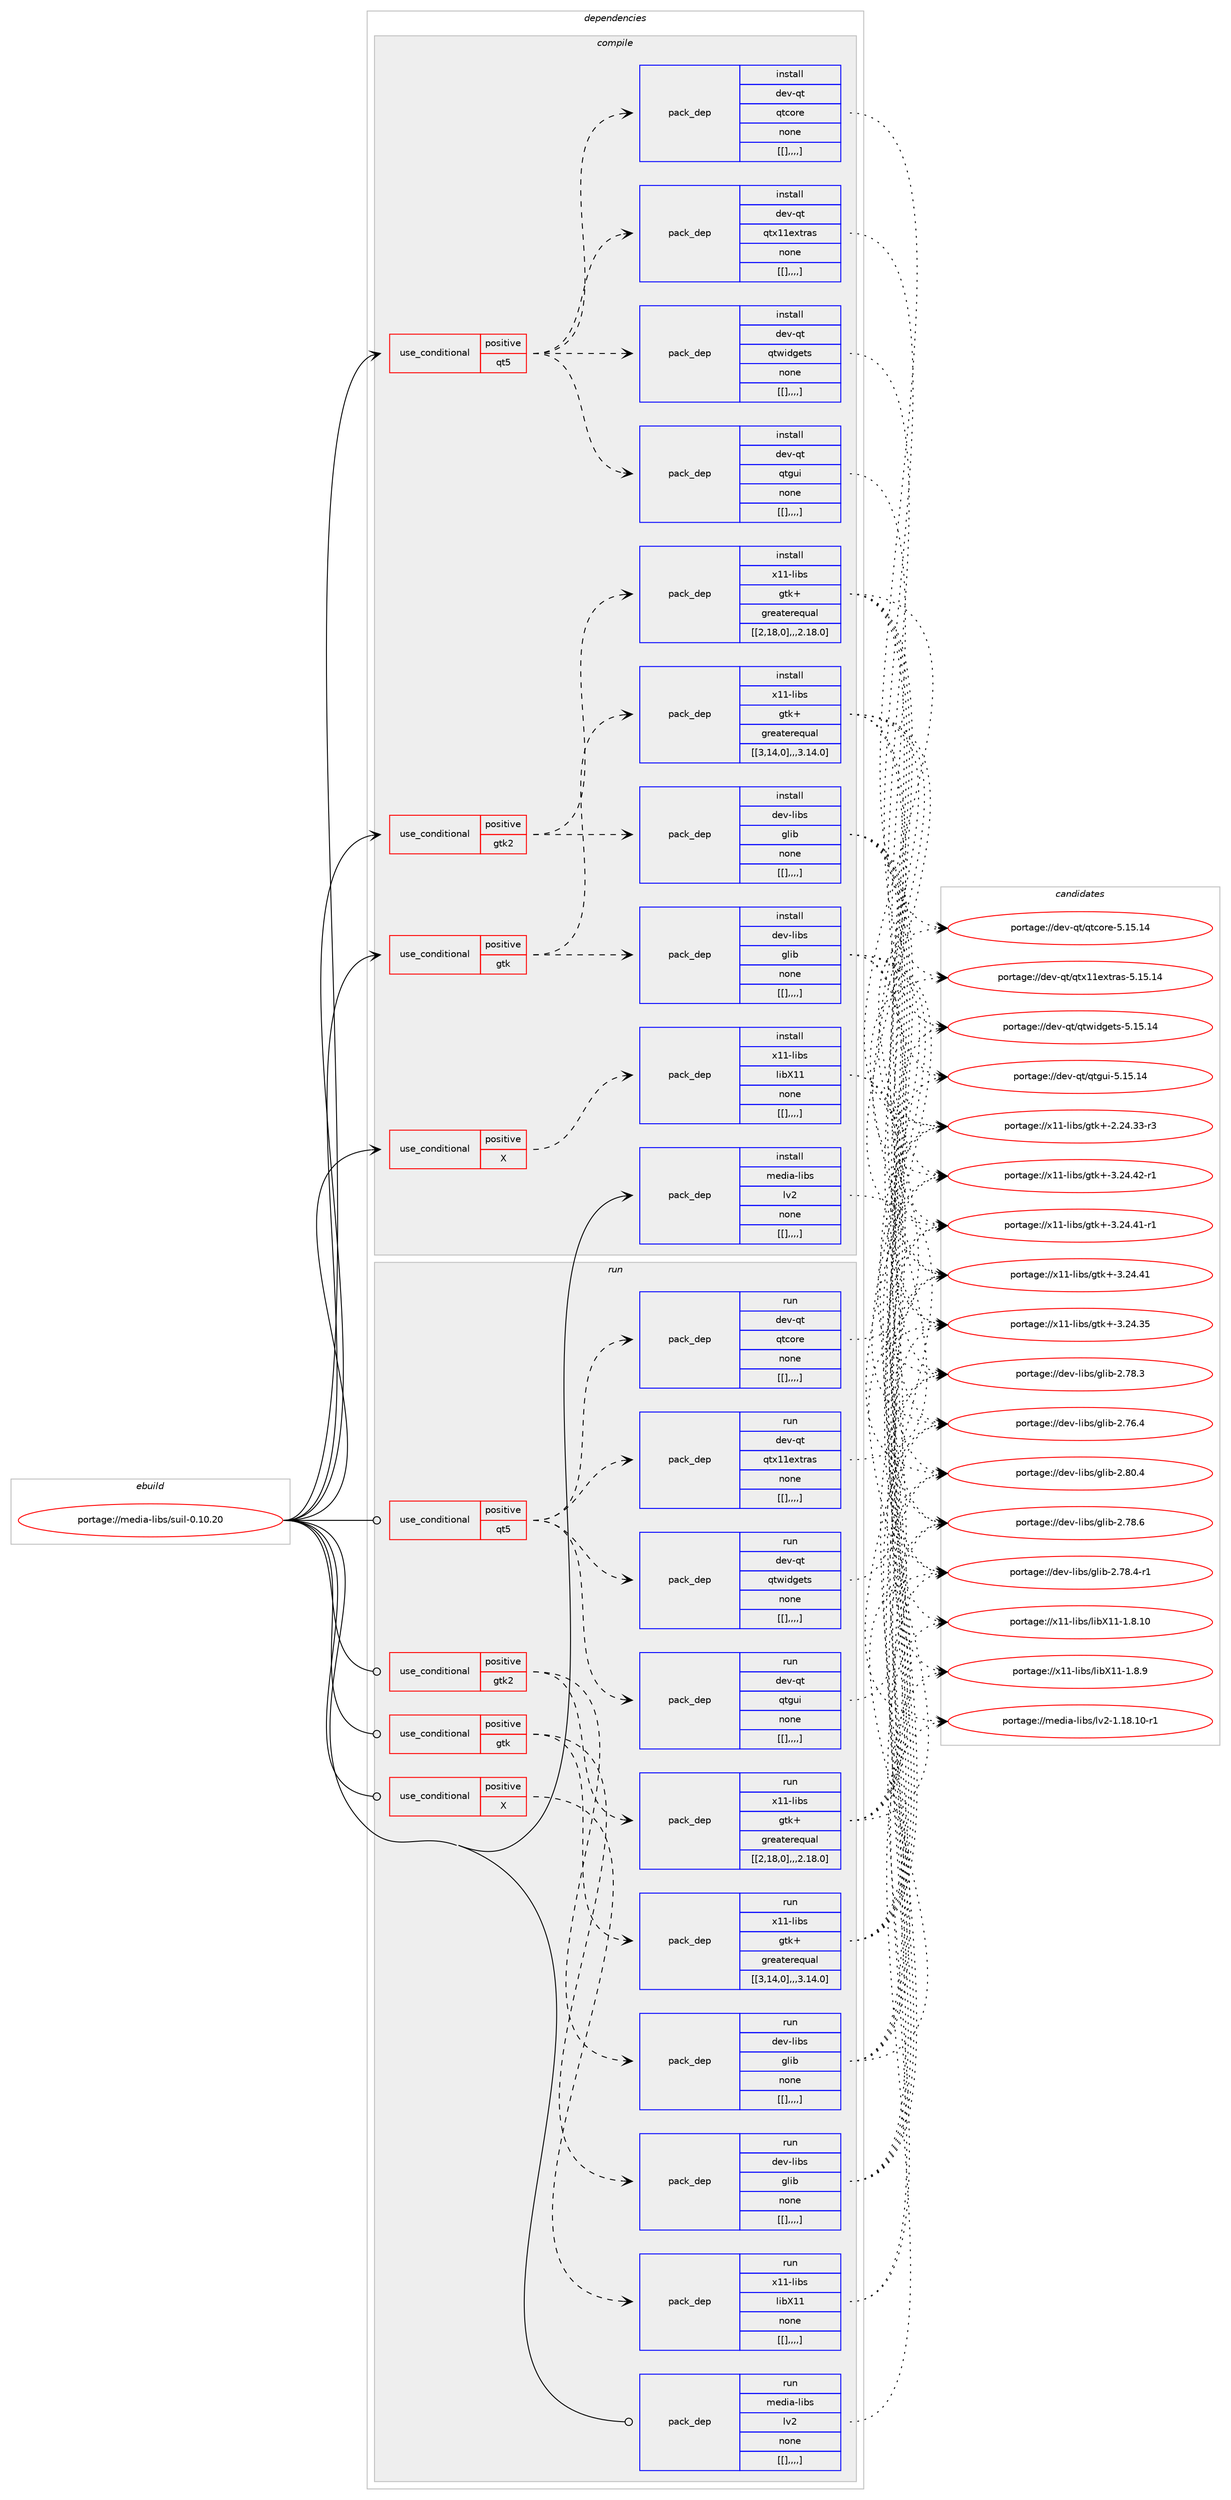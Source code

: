 digraph prolog {

# *************
# Graph options
# *************

newrank=true;
concentrate=true;
compound=true;
graph [rankdir=LR,fontname=Helvetica,fontsize=10,ranksep=1.5];#, ranksep=2.5, nodesep=0.2];
edge  [arrowhead=vee];
node  [fontname=Helvetica,fontsize=10];

# **********
# The ebuild
# **********

subgraph cluster_leftcol {
color=gray;
label=<<i>ebuild</i>>;
id [label="portage://media-libs/suil-0.10.20", color=red, width=4, href="../media-libs/suil-0.10.20.svg"];
}

# ****************
# The dependencies
# ****************

subgraph cluster_midcol {
color=gray;
label=<<i>dependencies</i>>;
subgraph cluster_compile {
fillcolor="#eeeeee";
style=filled;
label=<<i>compile</i>>;
subgraph cond81502 {
dependency316922 [label=<<TABLE BORDER="0" CELLBORDER="1" CELLSPACING="0" CELLPADDING="4"><TR><TD ROWSPAN="3" CELLPADDING="10">use_conditional</TD></TR><TR><TD>positive</TD></TR><TR><TD>X</TD></TR></TABLE>>, shape=none, color=red];
subgraph pack232997 {
dependency316923 [label=<<TABLE BORDER="0" CELLBORDER="1" CELLSPACING="0" CELLPADDING="4" WIDTH="220"><TR><TD ROWSPAN="6" CELLPADDING="30">pack_dep</TD></TR><TR><TD WIDTH="110">install</TD></TR><TR><TD>x11-libs</TD></TR><TR><TD>libX11</TD></TR><TR><TD>none</TD></TR><TR><TD>[[],,,,]</TD></TR></TABLE>>, shape=none, color=blue];
}
dependency316922:e -> dependency316923:w [weight=20,style="dashed",arrowhead="vee"];
}
id:e -> dependency316922:w [weight=20,style="solid",arrowhead="vee"];
subgraph cond81503 {
dependency316924 [label=<<TABLE BORDER="0" CELLBORDER="1" CELLSPACING="0" CELLPADDING="4"><TR><TD ROWSPAN="3" CELLPADDING="10">use_conditional</TD></TR><TR><TD>positive</TD></TR><TR><TD>gtk</TD></TR></TABLE>>, shape=none, color=red];
subgraph pack232998 {
dependency316925 [label=<<TABLE BORDER="0" CELLBORDER="1" CELLSPACING="0" CELLPADDING="4" WIDTH="220"><TR><TD ROWSPAN="6" CELLPADDING="30">pack_dep</TD></TR><TR><TD WIDTH="110">install</TD></TR><TR><TD>x11-libs</TD></TR><TR><TD>gtk+</TD></TR><TR><TD>greaterequal</TD></TR><TR><TD>[[3,14,0],,,3.14.0]</TD></TR></TABLE>>, shape=none, color=blue];
}
dependency316924:e -> dependency316925:w [weight=20,style="dashed",arrowhead="vee"];
subgraph pack232999 {
dependency316926 [label=<<TABLE BORDER="0" CELLBORDER="1" CELLSPACING="0" CELLPADDING="4" WIDTH="220"><TR><TD ROWSPAN="6" CELLPADDING="30">pack_dep</TD></TR><TR><TD WIDTH="110">install</TD></TR><TR><TD>dev-libs</TD></TR><TR><TD>glib</TD></TR><TR><TD>none</TD></TR><TR><TD>[[],,,,]</TD></TR></TABLE>>, shape=none, color=blue];
}
dependency316924:e -> dependency316926:w [weight=20,style="dashed",arrowhead="vee"];
}
id:e -> dependency316924:w [weight=20,style="solid",arrowhead="vee"];
subgraph cond81504 {
dependency316927 [label=<<TABLE BORDER="0" CELLBORDER="1" CELLSPACING="0" CELLPADDING="4"><TR><TD ROWSPAN="3" CELLPADDING="10">use_conditional</TD></TR><TR><TD>positive</TD></TR><TR><TD>gtk2</TD></TR></TABLE>>, shape=none, color=red];
subgraph pack233000 {
dependency316928 [label=<<TABLE BORDER="0" CELLBORDER="1" CELLSPACING="0" CELLPADDING="4" WIDTH="220"><TR><TD ROWSPAN="6" CELLPADDING="30">pack_dep</TD></TR><TR><TD WIDTH="110">install</TD></TR><TR><TD>x11-libs</TD></TR><TR><TD>gtk+</TD></TR><TR><TD>greaterequal</TD></TR><TR><TD>[[2,18,0],,,2.18.0]</TD></TR></TABLE>>, shape=none, color=blue];
}
dependency316927:e -> dependency316928:w [weight=20,style="dashed",arrowhead="vee"];
subgraph pack233001 {
dependency316929 [label=<<TABLE BORDER="0" CELLBORDER="1" CELLSPACING="0" CELLPADDING="4" WIDTH="220"><TR><TD ROWSPAN="6" CELLPADDING="30">pack_dep</TD></TR><TR><TD WIDTH="110">install</TD></TR><TR><TD>dev-libs</TD></TR><TR><TD>glib</TD></TR><TR><TD>none</TD></TR><TR><TD>[[],,,,]</TD></TR></TABLE>>, shape=none, color=blue];
}
dependency316927:e -> dependency316929:w [weight=20,style="dashed",arrowhead="vee"];
}
id:e -> dependency316927:w [weight=20,style="solid",arrowhead="vee"];
subgraph cond81505 {
dependency316930 [label=<<TABLE BORDER="0" CELLBORDER="1" CELLSPACING="0" CELLPADDING="4"><TR><TD ROWSPAN="3" CELLPADDING="10">use_conditional</TD></TR><TR><TD>positive</TD></TR><TR><TD>qt5</TD></TR></TABLE>>, shape=none, color=red];
subgraph pack233002 {
dependency316931 [label=<<TABLE BORDER="0" CELLBORDER="1" CELLSPACING="0" CELLPADDING="4" WIDTH="220"><TR><TD ROWSPAN="6" CELLPADDING="30">pack_dep</TD></TR><TR><TD WIDTH="110">install</TD></TR><TR><TD>dev-qt</TD></TR><TR><TD>qtcore</TD></TR><TR><TD>none</TD></TR><TR><TD>[[],,,,]</TD></TR></TABLE>>, shape=none, color=blue];
}
dependency316930:e -> dependency316931:w [weight=20,style="dashed",arrowhead="vee"];
subgraph pack233003 {
dependency316932 [label=<<TABLE BORDER="0" CELLBORDER="1" CELLSPACING="0" CELLPADDING="4" WIDTH="220"><TR><TD ROWSPAN="6" CELLPADDING="30">pack_dep</TD></TR><TR><TD WIDTH="110">install</TD></TR><TR><TD>dev-qt</TD></TR><TR><TD>qtgui</TD></TR><TR><TD>none</TD></TR><TR><TD>[[],,,,]</TD></TR></TABLE>>, shape=none, color=blue];
}
dependency316930:e -> dependency316932:w [weight=20,style="dashed",arrowhead="vee"];
subgraph pack233004 {
dependency316933 [label=<<TABLE BORDER="0" CELLBORDER="1" CELLSPACING="0" CELLPADDING="4" WIDTH="220"><TR><TD ROWSPAN="6" CELLPADDING="30">pack_dep</TD></TR><TR><TD WIDTH="110">install</TD></TR><TR><TD>dev-qt</TD></TR><TR><TD>qtwidgets</TD></TR><TR><TD>none</TD></TR><TR><TD>[[],,,,]</TD></TR></TABLE>>, shape=none, color=blue];
}
dependency316930:e -> dependency316933:w [weight=20,style="dashed",arrowhead="vee"];
subgraph pack233005 {
dependency316934 [label=<<TABLE BORDER="0" CELLBORDER="1" CELLSPACING="0" CELLPADDING="4" WIDTH="220"><TR><TD ROWSPAN="6" CELLPADDING="30">pack_dep</TD></TR><TR><TD WIDTH="110">install</TD></TR><TR><TD>dev-qt</TD></TR><TR><TD>qtx11extras</TD></TR><TR><TD>none</TD></TR><TR><TD>[[],,,,]</TD></TR></TABLE>>, shape=none, color=blue];
}
dependency316930:e -> dependency316934:w [weight=20,style="dashed",arrowhead="vee"];
}
id:e -> dependency316930:w [weight=20,style="solid",arrowhead="vee"];
subgraph pack233006 {
dependency316935 [label=<<TABLE BORDER="0" CELLBORDER="1" CELLSPACING="0" CELLPADDING="4" WIDTH="220"><TR><TD ROWSPAN="6" CELLPADDING="30">pack_dep</TD></TR><TR><TD WIDTH="110">install</TD></TR><TR><TD>media-libs</TD></TR><TR><TD>lv2</TD></TR><TR><TD>none</TD></TR><TR><TD>[[],,,,]</TD></TR></TABLE>>, shape=none, color=blue];
}
id:e -> dependency316935:w [weight=20,style="solid",arrowhead="vee"];
}
subgraph cluster_compileandrun {
fillcolor="#eeeeee";
style=filled;
label=<<i>compile and run</i>>;
}
subgraph cluster_run {
fillcolor="#eeeeee";
style=filled;
label=<<i>run</i>>;
subgraph cond81506 {
dependency316936 [label=<<TABLE BORDER="0" CELLBORDER="1" CELLSPACING="0" CELLPADDING="4"><TR><TD ROWSPAN="3" CELLPADDING="10">use_conditional</TD></TR><TR><TD>positive</TD></TR><TR><TD>X</TD></TR></TABLE>>, shape=none, color=red];
subgraph pack233007 {
dependency316937 [label=<<TABLE BORDER="0" CELLBORDER="1" CELLSPACING="0" CELLPADDING="4" WIDTH="220"><TR><TD ROWSPAN="6" CELLPADDING="30">pack_dep</TD></TR><TR><TD WIDTH="110">run</TD></TR><TR><TD>x11-libs</TD></TR><TR><TD>libX11</TD></TR><TR><TD>none</TD></TR><TR><TD>[[],,,,]</TD></TR></TABLE>>, shape=none, color=blue];
}
dependency316936:e -> dependency316937:w [weight=20,style="dashed",arrowhead="vee"];
}
id:e -> dependency316936:w [weight=20,style="solid",arrowhead="odot"];
subgraph cond81507 {
dependency316938 [label=<<TABLE BORDER="0" CELLBORDER="1" CELLSPACING="0" CELLPADDING="4"><TR><TD ROWSPAN="3" CELLPADDING="10">use_conditional</TD></TR><TR><TD>positive</TD></TR><TR><TD>gtk</TD></TR></TABLE>>, shape=none, color=red];
subgraph pack233008 {
dependency316939 [label=<<TABLE BORDER="0" CELLBORDER="1" CELLSPACING="0" CELLPADDING="4" WIDTH="220"><TR><TD ROWSPAN="6" CELLPADDING="30">pack_dep</TD></TR><TR><TD WIDTH="110">run</TD></TR><TR><TD>x11-libs</TD></TR><TR><TD>gtk+</TD></TR><TR><TD>greaterequal</TD></TR><TR><TD>[[3,14,0],,,3.14.0]</TD></TR></TABLE>>, shape=none, color=blue];
}
dependency316938:e -> dependency316939:w [weight=20,style="dashed",arrowhead="vee"];
subgraph pack233009 {
dependency316940 [label=<<TABLE BORDER="0" CELLBORDER="1" CELLSPACING="0" CELLPADDING="4" WIDTH="220"><TR><TD ROWSPAN="6" CELLPADDING="30">pack_dep</TD></TR><TR><TD WIDTH="110">run</TD></TR><TR><TD>dev-libs</TD></TR><TR><TD>glib</TD></TR><TR><TD>none</TD></TR><TR><TD>[[],,,,]</TD></TR></TABLE>>, shape=none, color=blue];
}
dependency316938:e -> dependency316940:w [weight=20,style="dashed",arrowhead="vee"];
}
id:e -> dependency316938:w [weight=20,style="solid",arrowhead="odot"];
subgraph cond81508 {
dependency316941 [label=<<TABLE BORDER="0" CELLBORDER="1" CELLSPACING="0" CELLPADDING="4"><TR><TD ROWSPAN="3" CELLPADDING="10">use_conditional</TD></TR><TR><TD>positive</TD></TR><TR><TD>gtk2</TD></TR></TABLE>>, shape=none, color=red];
subgraph pack233010 {
dependency316942 [label=<<TABLE BORDER="0" CELLBORDER="1" CELLSPACING="0" CELLPADDING="4" WIDTH="220"><TR><TD ROWSPAN="6" CELLPADDING="30">pack_dep</TD></TR><TR><TD WIDTH="110">run</TD></TR><TR><TD>x11-libs</TD></TR><TR><TD>gtk+</TD></TR><TR><TD>greaterequal</TD></TR><TR><TD>[[2,18,0],,,2.18.0]</TD></TR></TABLE>>, shape=none, color=blue];
}
dependency316941:e -> dependency316942:w [weight=20,style="dashed",arrowhead="vee"];
subgraph pack233011 {
dependency316943 [label=<<TABLE BORDER="0" CELLBORDER="1" CELLSPACING="0" CELLPADDING="4" WIDTH="220"><TR><TD ROWSPAN="6" CELLPADDING="30">pack_dep</TD></TR><TR><TD WIDTH="110">run</TD></TR><TR><TD>dev-libs</TD></TR><TR><TD>glib</TD></TR><TR><TD>none</TD></TR><TR><TD>[[],,,,]</TD></TR></TABLE>>, shape=none, color=blue];
}
dependency316941:e -> dependency316943:w [weight=20,style="dashed",arrowhead="vee"];
}
id:e -> dependency316941:w [weight=20,style="solid",arrowhead="odot"];
subgraph cond81509 {
dependency316944 [label=<<TABLE BORDER="0" CELLBORDER="1" CELLSPACING="0" CELLPADDING="4"><TR><TD ROWSPAN="3" CELLPADDING="10">use_conditional</TD></TR><TR><TD>positive</TD></TR><TR><TD>qt5</TD></TR></TABLE>>, shape=none, color=red];
subgraph pack233012 {
dependency316945 [label=<<TABLE BORDER="0" CELLBORDER="1" CELLSPACING="0" CELLPADDING="4" WIDTH="220"><TR><TD ROWSPAN="6" CELLPADDING="30">pack_dep</TD></TR><TR><TD WIDTH="110">run</TD></TR><TR><TD>dev-qt</TD></TR><TR><TD>qtcore</TD></TR><TR><TD>none</TD></TR><TR><TD>[[],,,,]</TD></TR></TABLE>>, shape=none, color=blue];
}
dependency316944:e -> dependency316945:w [weight=20,style="dashed",arrowhead="vee"];
subgraph pack233013 {
dependency316946 [label=<<TABLE BORDER="0" CELLBORDER="1" CELLSPACING="0" CELLPADDING="4" WIDTH="220"><TR><TD ROWSPAN="6" CELLPADDING="30">pack_dep</TD></TR><TR><TD WIDTH="110">run</TD></TR><TR><TD>dev-qt</TD></TR><TR><TD>qtgui</TD></TR><TR><TD>none</TD></TR><TR><TD>[[],,,,]</TD></TR></TABLE>>, shape=none, color=blue];
}
dependency316944:e -> dependency316946:w [weight=20,style="dashed",arrowhead="vee"];
subgraph pack233014 {
dependency316947 [label=<<TABLE BORDER="0" CELLBORDER="1" CELLSPACING="0" CELLPADDING="4" WIDTH="220"><TR><TD ROWSPAN="6" CELLPADDING="30">pack_dep</TD></TR><TR><TD WIDTH="110">run</TD></TR><TR><TD>dev-qt</TD></TR><TR><TD>qtwidgets</TD></TR><TR><TD>none</TD></TR><TR><TD>[[],,,,]</TD></TR></TABLE>>, shape=none, color=blue];
}
dependency316944:e -> dependency316947:w [weight=20,style="dashed",arrowhead="vee"];
subgraph pack233015 {
dependency316948 [label=<<TABLE BORDER="0" CELLBORDER="1" CELLSPACING="0" CELLPADDING="4" WIDTH="220"><TR><TD ROWSPAN="6" CELLPADDING="30">pack_dep</TD></TR><TR><TD WIDTH="110">run</TD></TR><TR><TD>dev-qt</TD></TR><TR><TD>qtx11extras</TD></TR><TR><TD>none</TD></TR><TR><TD>[[],,,,]</TD></TR></TABLE>>, shape=none, color=blue];
}
dependency316944:e -> dependency316948:w [weight=20,style="dashed",arrowhead="vee"];
}
id:e -> dependency316944:w [weight=20,style="solid",arrowhead="odot"];
subgraph pack233016 {
dependency316949 [label=<<TABLE BORDER="0" CELLBORDER="1" CELLSPACING="0" CELLPADDING="4" WIDTH="220"><TR><TD ROWSPAN="6" CELLPADDING="30">pack_dep</TD></TR><TR><TD WIDTH="110">run</TD></TR><TR><TD>media-libs</TD></TR><TR><TD>lv2</TD></TR><TR><TD>none</TD></TR><TR><TD>[[],,,,]</TD></TR></TABLE>>, shape=none, color=blue];
}
id:e -> dependency316949:w [weight=20,style="solid",arrowhead="odot"];
}
}

# **************
# The candidates
# **************

subgraph cluster_choices {
rank=same;
color=gray;
label=<<i>candidates</i>>;

subgraph choice232997 {
color=black;
nodesep=1;
choice12049494510810598115471081059888494945494656464948 [label="portage://x11-libs/libX11-1.8.10", color=red, width=4,href="../x11-libs/libX11-1.8.10.svg"];
choice120494945108105981154710810598884949454946564657 [label="portage://x11-libs/libX11-1.8.9", color=red, width=4,href="../x11-libs/libX11-1.8.9.svg"];
dependency316923:e -> choice12049494510810598115471081059888494945494656464948:w [style=dotted,weight="100"];
dependency316923:e -> choice120494945108105981154710810598884949454946564657:w [style=dotted,weight="100"];
}
subgraph choice232998 {
color=black;
nodesep=1;
choice12049494510810598115471031161074345514650524652504511449 [label="portage://x11-libs/gtk+-3.24.42-r1", color=red, width=4,href="../x11-libs/gtk+-3.24.42-r1.svg"];
choice12049494510810598115471031161074345514650524652494511449 [label="portage://x11-libs/gtk+-3.24.41-r1", color=red, width=4,href="../x11-libs/gtk+-3.24.41-r1.svg"];
choice1204949451081059811547103116107434551465052465249 [label="portage://x11-libs/gtk+-3.24.41", color=red, width=4,href="../x11-libs/gtk+-3.24.41.svg"];
choice1204949451081059811547103116107434551465052465153 [label="portage://x11-libs/gtk+-3.24.35", color=red, width=4,href="../x11-libs/gtk+-3.24.35.svg"];
choice12049494510810598115471031161074345504650524651514511451 [label="portage://x11-libs/gtk+-2.24.33-r3", color=red, width=4,href="../x11-libs/gtk+-2.24.33-r3.svg"];
dependency316925:e -> choice12049494510810598115471031161074345514650524652504511449:w [style=dotted,weight="100"];
dependency316925:e -> choice12049494510810598115471031161074345514650524652494511449:w [style=dotted,weight="100"];
dependency316925:e -> choice1204949451081059811547103116107434551465052465249:w [style=dotted,weight="100"];
dependency316925:e -> choice1204949451081059811547103116107434551465052465153:w [style=dotted,weight="100"];
dependency316925:e -> choice12049494510810598115471031161074345504650524651514511451:w [style=dotted,weight="100"];
}
subgraph choice232999 {
color=black;
nodesep=1;
choice1001011184510810598115471031081059845504656484652 [label="portage://dev-libs/glib-2.80.4", color=red, width=4,href="../dev-libs/glib-2.80.4.svg"];
choice1001011184510810598115471031081059845504655564654 [label="portage://dev-libs/glib-2.78.6", color=red, width=4,href="../dev-libs/glib-2.78.6.svg"];
choice10010111845108105981154710310810598455046555646524511449 [label="portage://dev-libs/glib-2.78.4-r1", color=red, width=4,href="../dev-libs/glib-2.78.4-r1.svg"];
choice1001011184510810598115471031081059845504655564651 [label="portage://dev-libs/glib-2.78.3", color=red, width=4,href="../dev-libs/glib-2.78.3.svg"];
choice1001011184510810598115471031081059845504655544652 [label="portage://dev-libs/glib-2.76.4", color=red, width=4,href="../dev-libs/glib-2.76.4.svg"];
dependency316926:e -> choice1001011184510810598115471031081059845504656484652:w [style=dotted,weight="100"];
dependency316926:e -> choice1001011184510810598115471031081059845504655564654:w [style=dotted,weight="100"];
dependency316926:e -> choice10010111845108105981154710310810598455046555646524511449:w [style=dotted,weight="100"];
dependency316926:e -> choice1001011184510810598115471031081059845504655564651:w [style=dotted,weight="100"];
dependency316926:e -> choice1001011184510810598115471031081059845504655544652:w [style=dotted,weight="100"];
}
subgraph choice233000 {
color=black;
nodesep=1;
choice12049494510810598115471031161074345514650524652504511449 [label="portage://x11-libs/gtk+-3.24.42-r1", color=red, width=4,href="../x11-libs/gtk+-3.24.42-r1.svg"];
choice12049494510810598115471031161074345514650524652494511449 [label="portage://x11-libs/gtk+-3.24.41-r1", color=red, width=4,href="../x11-libs/gtk+-3.24.41-r1.svg"];
choice1204949451081059811547103116107434551465052465249 [label="portage://x11-libs/gtk+-3.24.41", color=red, width=4,href="../x11-libs/gtk+-3.24.41.svg"];
choice1204949451081059811547103116107434551465052465153 [label="portage://x11-libs/gtk+-3.24.35", color=red, width=4,href="../x11-libs/gtk+-3.24.35.svg"];
choice12049494510810598115471031161074345504650524651514511451 [label="portage://x11-libs/gtk+-2.24.33-r3", color=red, width=4,href="../x11-libs/gtk+-2.24.33-r3.svg"];
dependency316928:e -> choice12049494510810598115471031161074345514650524652504511449:w [style=dotted,weight="100"];
dependency316928:e -> choice12049494510810598115471031161074345514650524652494511449:w [style=dotted,weight="100"];
dependency316928:e -> choice1204949451081059811547103116107434551465052465249:w [style=dotted,weight="100"];
dependency316928:e -> choice1204949451081059811547103116107434551465052465153:w [style=dotted,weight="100"];
dependency316928:e -> choice12049494510810598115471031161074345504650524651514511451:w [style=dotted,weight="100"];
}
subgraph choice233001 {
color=black;
nodesep=1;
choice1001011184510810598115471031081059845504656484652 [label="portage://dev-libs/glib-2.80.4", color=red, width=4,href="../dev-libs/glib-2.80.4.svg"];
choice1001011184510810598115471031081059845504655564654 [label="portage://dev-libs/glib-2.78.6", color=red, width=4,href="../dev-libs/glib-2.78.6.svg"];
choice10010111845108105981154710310810598455046555646524511449 [label="portage://dev-libs/glib-2.78.4-r1", color=red, width=4,href="../dev-libs/glib-2.78.4-r1.svg"];
choice1001011184510810598115471031081059845504655564651 [label="portage://dev-libs/glib-2.78.3", color=red, width=4,href="../dev-libs/glib-2.78.3.svg"];
choice1001011184510810598115471031081059845504655544652 [label="portage://dev-libs/glib-2.76.4", color=red, width=4,href="../dev-libs/glib-2.76.4.svg"];
dependency316929:e -> choice1001011184510810598115471031081059845504656484652:w [style=dotted,weight="100"];
dependency316929:e -> choice1001011184510810598115471031081059845504655564654:w [style=dotted,weight="100"];
dependency316929:e -> choice10010111845108105981154710310810598455046555646524511449:w [style=dotted,weight="100"];
dependency316929:e -> choice1001011184510810598115471031081059845504655564651:w [style=dotted,weight="100"];
dependency316929:e -> choice1001011184510810598115471031081059845504655544652:w [style=dotted,weight="100"];
}
subgraph choice233002 {
color=black;
nodesep=1;
choice1001011184511311647113116991111141014553464953464952 [label="portage://dev-qt/qtcore-5.15.14", color=red, width=4,href="../dev-qt/qtcore-5.15.14.svg"];
dependency316931:e -> choice1001011184511311647113116991111141014553464953464952:w [style=dotted,weight="100"];
}
subgraph choice233003 {
color=black;
nodesep=1;
choice10010111845113116471131161031171054553464953464952 [label="portage://dev-qt/qtgui-5.15.14", color=red, width=4,href="../dev-qt/qtgui-5.15.14.svg"];
dependency316932:e -> choice10010111845113116471131161031171054553464953464952:w [style=dotted,weight="100"];
}
subgraph choice233004 {
color=black;
nodesep=1;
choice10010111845113116471131161191051001031011161154553464953464952 [label="portage://dev-qt/qtwidgets-5.15.14", color=red, width=4,href="../dev-qt/qtwidgets-5.15.14.svg"];
dependency316933:e -> choice10010111845113116471131161191051001031011161154553464953464952:w [style=dotted,weight="100"];
}
subgraph choice233005 {
color=black;
nodesep=1;
choice10010111845113116471131161204949101120116114971154553464953464952 [label="portage://dev-qt/qtx11extras-5.15.14", color=red, width=4,href="../dev-qt/qtx11extras-5.15.14.svg"];
dependency316934:e -> choice10010111845113116471131161204949101120116114971154553464953464952:w [style=dotted,weight="100"];
}
subgraph choice233006 {
color=black;
nodesep=1;
choice109101100105974510810598115471081185045494649564649484511449 [label="portage://media-libs/lv2-1.18.10-r1", color=red, width=4,href="../media-libs/lv2-1.18.10-r1.svg"];
dependency316935:e -> choice109101100105974510810598115471081185045494649564649484511449:w [style=dotted,weight="100"];
}
subgraph choice233007 {
color=black;
nodesep=1;
choice12049494510810598115471081059888494945494656464948 [label="portage://x11-libs/libX11-1.8.10", color=red, width=4,href="../x11-libs/libX11-1.8.10.svg"];
choice120494945108105981154710810598884949454946564657 [label="portage://x11-libs/libX11-1.8.9", color=red, width=4,href="../x11-libs/libX11-1.8.9.svg"];
dependency316937:e -> choice12049494510810598115471081059888494945494656464948:w [style=dotted,weight="100"];
dependency316937:e -> choice120494945108105981154710810598884949454946564657:w [style=dotted,weight="100"];
}
subgraph choice233008 {
color=black;
nodesep=1;
choice12049494510810598115471031161074345514650524652504511449 [label="portage://x11-libs/gtk+-3.24.42-r1", color=red, width=4,href="../x11-libs/gtk+-3.24.42-r1.svg"];
choice12049494510810598115471031161074345514650524652494511449 [label="portage://x11-libs/gtk+-3.24.41-r1", color=red, width=4,href="../x11-libs/gtk+-3.24.41-r1.svg"];
choice1204949451081059811547103116107434551465052465249 [label="portage://x11-libs/gtk+-3.24.41", color=red, width=4,href="../x11-libs/gtk+-3.24.41.svg"];
choice1204949451081059811547103116107434551465052465153 [label="portage://x11-libs/gtk+-3.24.35", color=red, width=4,href="../x11-libs/gtk+-3.24.35.svg"];
choice12049494510810598115471031161074345504650524651514511451 [label="portage://x11-libs/gtk+-2.24.33-r3", color=red, width=4,href="../x11-libs/gtk+-2.24.33-r3.svg"];
dependency316939:e -> choice12049494510810598115471031161074345514650524652504511449:w [style=dotted,weight="100"];
dependency316939:e -> choice12049494510810598115471031161074345514650524652494511449:w [style=dotted,weight="100"];
dependency316939:e -> choice1204949451081059811547103116107434551465052465249:w [style=dotted,weight="100"];
dependency316939:e -> choice1204949451081059811547103116107434551465052465153:w [style=dotted,weight="100"];
dependency316939:e -> choice12049494510810598115471031161074345504650524651514511451:w [style=dotted,weight="100"];
}
subgraph choice233009 {
color=black;
nodesep=1;
choice1001011184510810598115471031081059845504656484652 [label="portage://dev-libs/glib-2.80.4", color=red, width=4,href="../dev-libs/glib-2.80.4.svg"];
choice1001011184510810598115471031081059845504655564654 [label="portage://dev-libs/glib-2.78.6", color=red, width=4,href="../dev-libs/glib-2.78.6.svg"];
choice10010111845108105981154710310810598455046555646524511449 [label="portage://dev-libs/glib-2.78.4-r1", color=red, width=4,href="../dev-libs/glib-2.78.4-r1.svg"];
choice1001011184510810598115471031081059845504655564651 [label="portage://dev-libs/glib-2.78.3", color=red, width=4,href="../dev-libs/glib-2.78.3.svg"];
choice1001011184510810598115471031081059845504655544652 [label="portage://dev-libs/glib-2.76.4", color=red, width=4,href="../dev-libs/glib-2.76.4.svg"];
dependency316940:e -> choice1001011184510810598115471031081059845504656484652:w [style=dotted,weight="100"];
dependency316940:e -> choice1001011184510810598115471031081059845504655564654:w [style=dotted,weight="100"];
dependency316940:e -> choice10010111845108105981154710310810598455046555646524511449:w [style=dotted,weight="100"];
dependency316940:e -> choice1001011184510810598115471031081059845504655564651:w [style=dotted,weight="100"];
dependency316940:e -> choice1001011184510810598115471031081059845504655544652:w [style=dotted,weight="100"];
}
subgraph choice233010 {
color=black;
nodesep=1;
choice12049494510810598115471031161074345514650524652504511449 [label="portage://x11-libs/gtk+-3.24.42-r1", color=red, width=4,href="../x11-libs/gtk+-3.24.42-r1.svg"];
choice12049494510810598115471031161074345514650524652494511449 [label="portage://x11-libs/gtk+-3.24.41-r1", color=red, width=4,href="../x11-libs/gtk+-3.24.41-r1.svg"];
choice1204949451081059811547103116107434551465052465249 [label="portage://x11-libs/gtk+-3.24.41", color=red, width=4,href="../x11-libs/gtk+-3.24.41.svg"];
choice1204949451081059811547103116107434551465052465153 [label="portage://x11-libs/gtk+-3.24.35", color=red, width=4,href="../x11-libs/gtk+-3.24.35.svg"];
choice12049494510810598115471031161074345504650524651514511451 [label="portage://x11-libs/gtk+-2.24.33-r3", color=red, width=4,href="../x11-libs/gtk+-2.24.33-r3.svg"];
dependency316942:e -> choice12049494510810598115471031161074345514650524652504511449:w [style=dotted,weight="100"];
dependency316942:e -> choice12049494510810598115471031161074345514650524652494511449:w [style=dotted,weight="100"];
dependency316942:e -> choice1204949451081059811547103116107434551465052465249:w [style=dotted,weight="100"];
dependency316942:e -> choice1204949451081059811547103116107434551465052465153:w [style=dotted,weight="100"];
dependency316942:e -> choice12049494510810598115471031161074345504650524651514511451:w [style=dotted,weight="100"];
}
subgraph choice233011 {
color=black;
nodesep=1;
choice1001011184510810598115471031081059845504656484652 [label="portage://dev-libs/glib-2.80.4", color=red, width=4,href="../dev-libs/glib-2.80.4.svg"];
choice1001011184510810598115471031081059845504655564654 [label="portage://dev-libs/glib-2.78.6", color=red, width=4,href="../dev-libs/glib-2.78.6.svg"];
choice10010111845108105981154710310810598455046555646524511449 [label="portage://dev-libs/glib-2.78.4-r1", color=red, width=4,href="../dev-libs/glib-2.78.4-r1.svg"];
choice1001011184510810598115471031081059845504655564651 [label="portage://dev-libs/glib-2.78.3", color=red, width=4,href="../dev-libs/glib-2.78.3.svg"];
choice1001011184510810598115471031081059845504655544652 [label="portage://dev-libs/glib-2.76.4", color=red, width=4,href="../dev-libs/glib-2.76.4.svg"];
dependency316943:e -> choice1001011184510810598115471031081059845504656484652:w [style=dotted,weight="100"];
dependency316943:e -> choice1001011184510810598115471031081059845504655564654:w [style=dotted,weight="100"];
dependency316943:e -> choice10010111845108105981154710310810598455046555646524511449:w [style=dotted,weight="100"];
dependency316943:e -> choice1001011184510810598115471031081059845504655564651:w [style=dotted,weight="100"];
dependency316943:e -> choice1001011184510810598115471031081059845504655544652:w [style=dotted,weight="100"];
}
subgraph choice233012 {
color=black;
nodesep=1;
choice1001011184511311647113116991111141014553464953464952 [label="portage://dev-qt/qtcore-5.15.14", color=red, width=4,href="../dev-qt/qtcore-5.15.14.svg"];
dependency316945:e -> choice1001011184511311647113116991111141014553464953464952:w [style=dotted,weight="100"];
}
subgraph choice233013 {
color=black;
nodesep=1;
choice10010111845113116471131161031171054553464953464952 [label="portage://dev-qt/qtgui-5.15.14", color=red, width=4,href="../dev-qt/qtgui-5.15.14.svg"];
dependency316946:e -> choice10010111845113116471131161031171054553464953464952:w [style=dotted,weight="100"];
}
subgraph choice233014 {
color=black;
nodesep=1;
choice10010111845113116471131161191051001031011161154553464953464952 [label="portage://dev-qt/qtwidgets-5.15.14", color=red, width=4,href="../dev-qt/qtwidgets-5.15.14.svg"];
dependency316947:e -> choice10010111845113116471131161191051001031011161154553464953464952:w [style=dotted,weight="100"];
}
subgraph choice233015 {
color=black;
nodesep=1;
choice10010111845113116471131161204949101120116114971154553464953464952 [label="portage://dev-qt/qtx11extras-5.15.14", color=red, width=4,href="../dev-qt/qtx11extras-5.15.14.svg"];
dependency316948:e -> choice10010111845113116471131161204949101120116114971154553464953464952:w [style=dotted,weight="100"];
}
subgraph choice233016 {
color=black;
nodesep=1;
choice109101100105974510810598115471081185045494649564649484511449 [label="portage://media-libs/lv2-1.18.10-r1", color=red, width=4,href="../media-libs/lv2-1.18.10-r1.svg"];
dependency316949:e -> choice109101100105974510810598115471081185045494649564649484511449:w [style=dotted,weight="100"];
}
}

}
